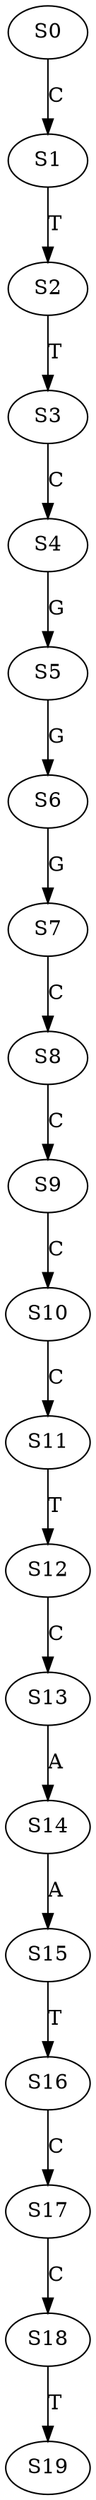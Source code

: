 strict digraph  {
	S0 -> S1 [ label = C ];
	S1 -> S2 [ label = T ];
	S2 -> S3 [ label = T ];
	S3 -> S4 [ label = C ];
	S4 -> S5 [ label = G ];
	S5 -> S6 [ label = G ];
	S6 -> S7 [ label = G ];
	S7 -> S8 [ label = C ];
	S8 -> S9 [ label = C ];
	S9 -> S10 [ label = C ];
	S10 -> S11 [ label = C ];
	S11 -> S12 [ label = T ];
	S12 -> S13 [ label = C ];
	S13 -> S14 [ label = A ];
	S14 -> S15 [ label = A ];
	S15 -> S16 [ label = T ];
	S16 -> S17 [ label = C ];
	S17 -> S18 [ label = C ];
	S18 -> S19 [ label = T ];
}
